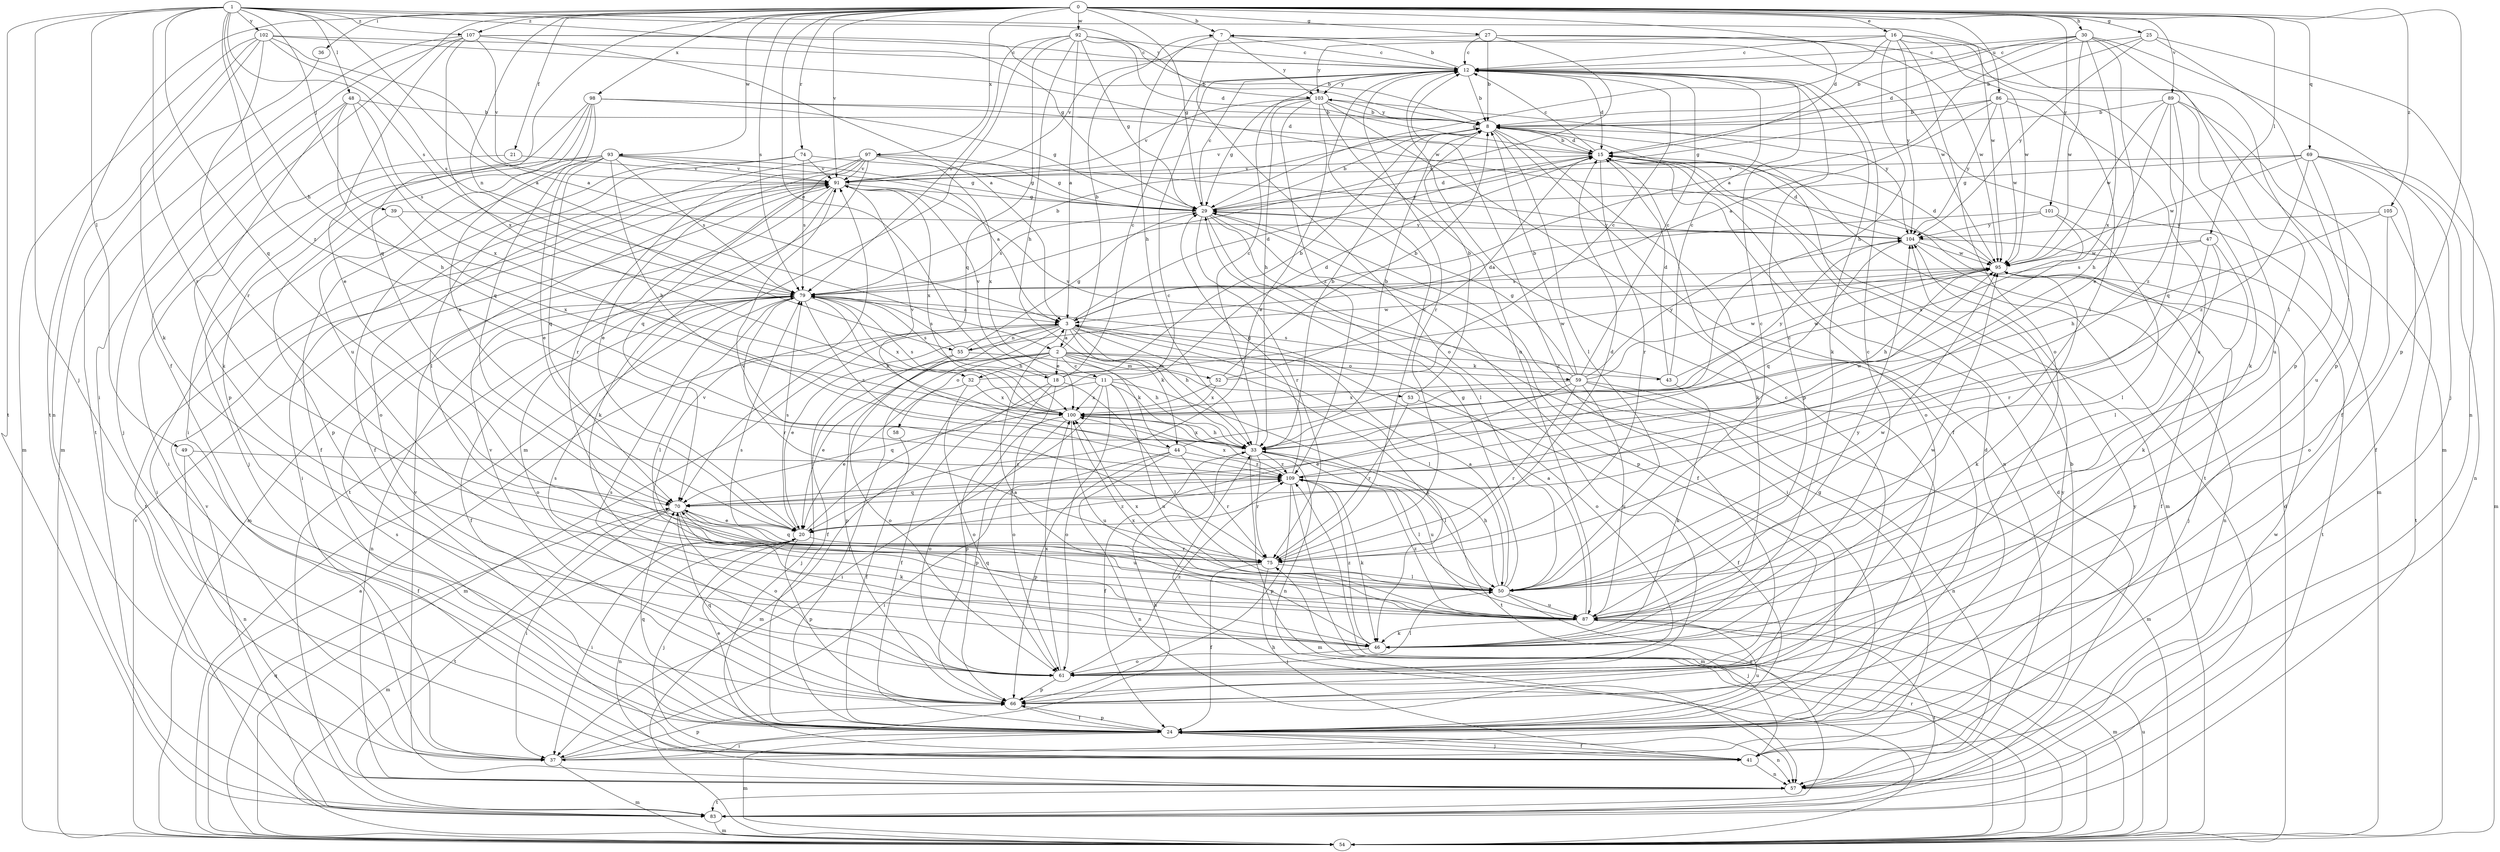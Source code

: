 strict digraph  {
0;
1;
2;
3;
7;
8;
11;
12;
15;
16;
18;
20;
21;
24;
25;
27;
29;
30;
32;
33;
36;
37;
39;
41;
43;
44;
46;
47;
48;
49;
50;
52;
53;
54;
55;
57;
58;
59;
61;
66;
69;
70;
74;
75;
79;
83;
86;
87;
89;
91;
92;
93;
95;
97;
98;
100;
101;
102;
103;
104;
105;
107;
109;
0 -> 7  [label=b];
0 -> 15  [label=d];
0 -> 16  [label=e];
0 -> 18  [label=e];
0 -> 21  [label=f];
0 -> 24  [label=f];
0 -> 25  [label=g];
0 -> 27  [label=g];
0 -> 29  [label=g];
0 -> 30  [label=h];
0 -> 36  [label=i];
0 -> 47  [label=l];
0 -> 55  [label=n];
0 -> 66  [label=p];
0 -> 69  [label=q];
0 -> 70  [label=q];
0 -> 74  [label=r];
0 -> 79  [label=s];
0 -> 83  [label=t];
0 -> 86  [label=u];
0 -> 89  [label=v];
0 -> 91  [label=v];
0 -> 92  [label=w];
0 -> 93  [label=w];
0 -> 97  [label=x];
0 -> 98  [label=x];
0 -> 101  [label=y];
0 -> 105  [label=z];
0 -> 107  [label=z];
1 -> 2  [label=a];
1 -> 29  [label=g];
1 -> 32  [label=h];
1 -> 39  [label=j];
1 -> 41  [label=j];
1 -> 48  [label=l];
1 -> 49  [label=l];
1 -> 70  [label=q];
1 -> 75  [label=r];
1 -> 79  [label=s];
1 -> 83  [label=t];
1 -> 95  [label=w];
1 -> 102  [label=y];
1 -> 103  [label=y];
1 -> 107  [label=z];
1 -> 109  [label=z];
2 -> 7  [label=b];
2 -> 11  [label=c];
2 -> 18  [label=e];
2 -> 20  [label=e];
2 -> 24  [label=f];
2 -> 32  [label=h];
2 -> 43  [label=k];
2 -> 44  [label=k];
2 -> 52  [label=m];
2 -> 53  [label=m];
2 -> 58  [label=o];
2 -> 59  [label=o];
3 -> 2  [label=a];
3 -> 15  [label=d];
3 -> 20  [label=e];
3 -> 24  [label=f];
3 -> 33  [label=h];
3 -> 44  [label=k];
3 -> 46  [label=k];
3 -> 50  [label=l];
3 -> 54  [label=m];
3 -> 55  [label=n];
3 -> 61  [label=o];
3 -> 66  [label=p];
7 -> 12  [label=c];
7 -> 33  [label=h];
7 -> 61  [label=o];
7 -> 95  [label=w];
7 -> 103  [label=y];
8 -> 15  [label=d];
8 -> 24  [label=f];
8 -> 50  [label=l];
8 -> 54  [label=m];
8 -> 57  [label=n];
8 -> 83  [label=t];
8 -> 91  [label=v];
8 -> 103  [label=y];
11 -> 15  [label=d];
11 -> 37  [label=i];
11 -> 54  [label=m];
11 -> 57  [label=n];
11 -> 61  [label=o];
11 -> 79  [label=s];
11 -> 83  [label=t];
11 -> 87  [label=u];
11 -> 100  [label=x];
12 -> 7  [label=b];
12 -> 8  [label=b];
12 -> 15  [label=d];
12 -> 46  [label=k];
12 -> 75  [label=r];
12 -> 103  [label=y];
15 -> 8  [label=b];
15 -> 12  [label=c];
15 -> 46  [label=k];
15 -> 54  [label=m];
15 -> 61  [label=o];
15 -> 75  [label=r];
15 -> 91  [label=v];
16 -> 12  [label=c];
16 -> 29  [label=g];
16 -> 33  [label=h];
16 -> 50  [label=l];
16 -> 61  [label=o];
16 -> 66  [label=p];
16 -> 95  [label=w];
16 -> 103  [label=y];
16 -> 104  [label=y];
18 -> 8  [label=b];
18 -> 12  [label=c];
18 -> 24  [label=f];
18 -> 50  [label=l];
18 -> 61  [label=o];
18 -> 66  [label=p];
18 -> 91  [label=v];
20 -> 12  [label=c];
20 -> 37  [label=i];
20 -> 41  [label=j];
20 -> 54  [label=m];
20 -> 57  [label=n];
20 -> 66  [label=p];
20 -> 75  [label=r];
20 -> 79  [label=s];
20 -> 109  [label=z];
21 -> 37  [label=i];
21 -> 91  [label=v];
24 -> 12  [label=c];
24 -> 15  [label=d];
24 -> 20  [label=e];
24 -> 37  [label=i];
24 -> 41  [label=j];
24 -> 54  [label=m];
24 -> 57  [label=n];
24 -> 66  [label=p];
24 -> 70  [label=q];
24 -> 87  [label=u];
24 -> 104  [label=y];
25 -> 8  [label=b];
25 -> 12  [label=c];
25 -> 57  [label=n];
25 -> 66  [label=p];
25 -> 104  [label=y];
27 -> 8  [label=b];
27 -> 12  [label=c];
27 -> 54  [label=m];
27 -> 79  [label=s];
27 -> 91  [label=v];
27 -> 95  [label=w];
29 -> 8  [label=b];
29 -> 12  [label=c];
29 -> 15  [label=d];
29 -> 24  [label=f];
29 -> 37  [label=i];
29 -> 50  [label=l];
29 -> 66  [label=p];
29 -> 75  [label=r];
29 -> 79  [label=s];
29 -> 104  [label=y];
30 -> 3  [label=a];
30 -> 8  [label=b];
30 -> 12  [label=c];
30 -> 15  [label=d];
30 -> 20  [label=e];
30 -> 41  [label=j];
30 -> 50  [label=l];
30 -> 95  [label=w];
30 -> 100  [label=x];
32 -> 20  [label=e];
32 -> 61  [label=o];
32 -> 95  [label=w];
32 -> 100  [label=x];
33 -> 8  [label=b];
33 -> 12  [label=c];
33 -> 24  [label=f];
33 -> 50  [label=l];
33 -> 54  [label=m];
33 -> 75  [label=r];
33 -> 87  [label=u];
33 -> 100  [label=x];
33 -> 109  [label=z];
36 -> 83  [label=t];
37 -> 33  [label=h];
37 -> 54  [label=m];
37 -> 66  [label=p];
37 -> 104  [label=y];
39 -> 37  [label=i];
39 -> 100  [label=x];
39 -> 104  [label=y];
41 -> 24  [label=f];
41 -> 29  [label=g];
41 -> 57  [label=n];
41 -> 79  [label=s];
43 -> 12  [label=c];
43 -> 15  [label=d];
43 -> 46  [label=k];
43 -> 79  [label=s];
43 -> 95  [label=w];
44 -> 8  [label=b];
44 -> 37  [label=i];
44 -> 57  [label=n];
44 -> 66  [label=p];
44 -> 75  [label=r];
44 -> 91  [label=v];
44 -> 109  [label=z];
46 -> 3  [label=a];
46 -> 12  [label=c];
46 -> 61  [label=o];
46 -> 79  [label=s];
46 -> 109  [label=z];
47 -> 46  [label=k];
47 -> 50  [label=l];
47 -> 75  [label=r];
47 -> 79  [label=s];
47 -> 95  [label=w];
48 -> 8  [label=b];
48 -> 33  [label=h];
48 -> 41  [label=j];
48 -> 46  [label=k];
48 -> 79  [label=s];
48 -> 100  [label=x];
49 -> 24  [label=f];
49 -> 57  [label=n];
49 -> 109  [label=z];
50 -> 3  [label=a];
50 -> 12  [label=c];
50 -> 29  [label=g];
50 -> 33  [label=h];
50 -> 41  [label=j];
50 -> 79  [label=s];
50 -> 87  [label=u];
50 -> 95  [label=w];
50 -> 100  [label=x];
52 -> 8  [label=b];
52 -> 12  [label=c];
52 -> 15  [label=d];
52 -> 70  [label=q];
52 -> 100  [label=x];
53 -> 8  [label=b];
53 -> 24  [label=f];
53 -> 75  [label=r];
54 -> 3  [label=a];
54 -> 15  [label=d];
54 -> 33  [label=h];
54 -> 70  [label=q];
54 -> 75  [label=r];
54 -> 87  [label=u];
54 -> 91  [label=v];
54 -> 109  [label=z];
55 -> 29  [label=g];
55 -> 33  [label=h];
55 -> 41  [label=j];
55 -> 61  [label=o];
55 -> 79  [label=s];
55 -> 95  [label=w];
57 -> 8  [label=b];
57 -> 83  [label=t];
57 -> 91  [label=v];
57 -> 95  [label=w];
58 -> 24  [label=f];
59 -> 8  [label=b];
59 -> 12  [label=c];
59 -> 20  [label=e];
59 -> 29  [label=g];
59 -> 54  [label=m];
59 -> 57  [label=n];
59 -> 75  [label=r];
59 -> 87  [label=u];
59 -> 91  [label=v];
59 -> 95  [label=w];
59 -> 100  [label=x];
59 -> 104  [label=y];
61 -> 12  [label=c];
61 -> 50  [label=l];
61 -> 66  [label=p];
61 -> 79  [label=s];
61 -> 100  [label=x];
61 -> 109  [label=z];
66 -> 24  [label=f];
66 -> 70  [label=q];
66 -> 91  [label=v];
69 -> 24  [label=f];
69 -> 29  [label=g];
69 -> 54  [label=m];
69 -> 57  [label=n];
69 -> 87  [label=u];
69 -> 91  [label=v];
69 -> 95  [label=w];
69 -> 109  [label=z];
70 -> 20  [label=e];
70 -> 37  [label=i];
70 -> 46  [label=k];
70 -> 61  [label=o];
70 -> 83  [label=t];
70 -> 87  [label=u];
70 -> 109  [label=z];
74 -> 24  [label=f];
74 -> 29  [label=g];
74 -> 50  [label=l];
74 -> 79  [label=s];
74 -> 91  [label=v];
75 -> 12  [label=c];
75 -> 15  [label=d];
75 -> 24  [label=f];
75 -> 41  [label=j];
75 -> 50  [label=l];
75 -> 70  [label=q];
75 -> 91  [label=v];
79 -> 3  [label=a];
79 -> 8  [label=b];
79 -> 24  [label=f];
79 -> 33  [label=h];
79 -> 50  [label=l];
79 -> 57  [label=n];
79 -> 61  [label=o];
79 -> 75  [label=r];
79 -> 100  [label=x];
79 -> 109  [label=z];
83 -> 15  [label=d];
83 -> 54  [label=m];
83 -> 91  [label=v];
86 -> 3  [label=a];
86 -> 8  [label=b];
86 -> 29  [label=g];
86 -> 46  [label=k];
86 -> 87  [label=u];
86 -> 95  [label=w];
86 -> 104  [label=y];
87 -> 3  [label=a];
87 -> 12  [label=c];
87 -> 46  [label=k];
87 -> 54  [label=m];
87 -> 70  [label=q];
87 -> 83  [label=t];
87 -> 91  [label=v];
87 -> 95  [label=w];
87 -> 100  [label=x];
87 -> 104  [label=y];
87 -> 109  [label=z];
89 -> 8  [label=b];
89 -> 24  [label=f];
89 -> 33  [label=h];
89 -> 70  [label=q];
89 -> 87  [label=u];
89 -> 95  [label=w];
89 -> 109  [label=z];
91 -> 29  [label=g];
91 -> 37  [label=i];
91 -> 46  [label=k];
91 -> 54  [label=m];
91 -> 83  [label=t];
91 -> 100  [label=x];
92 -> 3  [label=a];
92 -> 8  [label=b];
92 -> 12  [label=c];
92 -> 15  [label=d];
92 -> 29  [label=g];
92 -> 33  [label=h];
92 -> 54  [label=m];
92 -> 70  [label=q];
92 -> 79  [label=s];
93 -> 3  [label=a];
93 -> 20  [label=e];
93 -> 24  [label=f];
93 -> 29  [label=g];
93 -> 33  [label=h];
93 -> 41  [label=j];
93 -> 66  [label=p];
93 -> 70  [label=q];
93 -> 79  [label=s];
93 -> 91  [label=v];
95 -> 15  [label=d];
95 -> 24  [label=f];
95 -> 33  [label=h];
95 -> 41  [label=j];
95 -> 46  [label=k];
95 -> 79  [label=s];
97 -> 20  [label=e];
97 -> 29  [label=g];
97 -> 61  [label=o];
97 -> 70  [label=q];
97 -> 75  [label=r];
97 -> 83  [label=t];
97 -> 91  [label=v];
97 -> 100  [label=x];
97 -> 104  [label=y];
98 -> 8  [label=b];
98 -> 15  [label=d];
98 -> 20  [label=e];
98 -> 29  [label=g];
98 -> 37  [label=i];
98 -> 66  [label=p];
98 -> 70  [label=q];
98 -> 87  [label=u];
100 -> 33  [label=h];
100 -> 61  [label=o];
100 -> 66  [label=p];
100 -> 79  [label=s];
100 -> 87  [label=u];
100 -> 104  [label=y];
101 -> 3  [label=a];
101 -> 50  [label=l];
101 -> 100  [label=x];
101 -> 104  [label=y];
102 -> 3  [label=a];
102 -> 12  [label=c];
102 -> 46  [label=k];
102 -> 54  [label=m];
102 -> 57  [label=n];
102 -> 75  [label=r];
102 -> 79  [label=s];
102 -> 95  [label=w];
103 -> 8  [label=b];
103 -> 20  [label=e];
103 -> 29  [label=g];
103 -> 33  [label=h];
103 -> 66  [label=p];
103 -> 87  [label=u];
103 -> 91  [label=v];
103 -> 104  [label=y];
103 -> 109  [label=z];
104 -> 15  [label=d];
104 -> 57  [label=n];
104 -> 70  [label=q];
104 -> 83  [label=t];
104 -> 95  [label=w];
105 -> 33  [label=h];
105 -> 61  [label=o];
105 -> 83  [label=t];
105 -> 104  [label=y];
107 -> 3  [label=a];
107 -> 8  [label=b];
107 -> 12  [label=c];
107 -> 20  [label=e];
107 -> 37  [label=i];
107 -> 54  [label=m];
107 -> 91  [label=v];
107 -> 100  [label=x];
109 -> 29  [label=g];
109 -> 46  [label=k];
109 -> 50  [label=l];
109 -> 54  [label=m];
109 -> 66  [label=p];
109 -> 70  [label=q];
109 -> 95  [label=w];
109 -> 100  [label=x];
}
